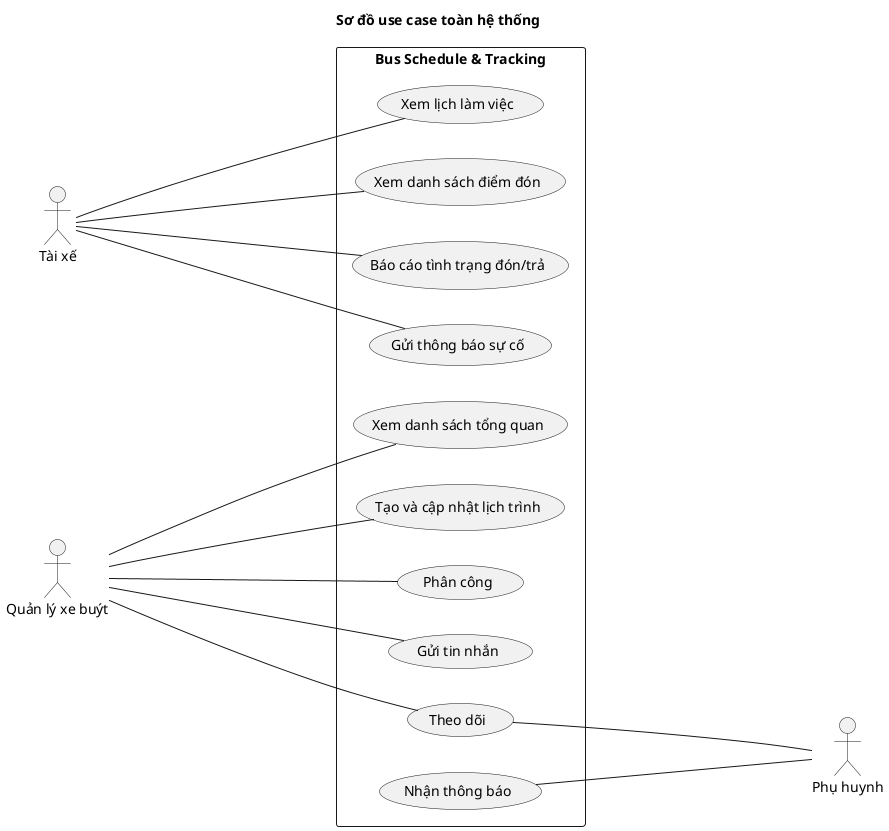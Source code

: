 @startuml
title Sơ đồ use case toàn hệ thống
left to right direction
actor "Tài xế" as tx
actor "Quản lý xe buýt" as ql
actor "Phụ huynh" as ph

rectangle "Bus Schedule & Tracking" {
    usecase "Xem danh sách tổng quan" as UC1
    usecase "Tạo và cập nhật lịch trình" as UC2
    usecase "Phân công" as UC3
    usecase "Gửi tin nhắn" as UC4
    usecase "Theo dõi" as UC5
    usecase "Xem lịch làm việc" as UC6
    usecase "Xem danh sách điểm đón" as UC7
    usecase "Báo cáo tình trạng đón/trả" as UC8
    usecase "Gửi thông báo sự cố" as UC9
    usecase "Nhận thông báo" as UC10
}

ql ----- UC1
ql ----- UC2
ql ----- UC3
ql ----- UC4
ql ----- UC5

tx ----- UC6
tx ----- UC7
tx ----- UC8
tx ----- UC9

UC10 ----- ph
UC5 ----- ph
@enduml